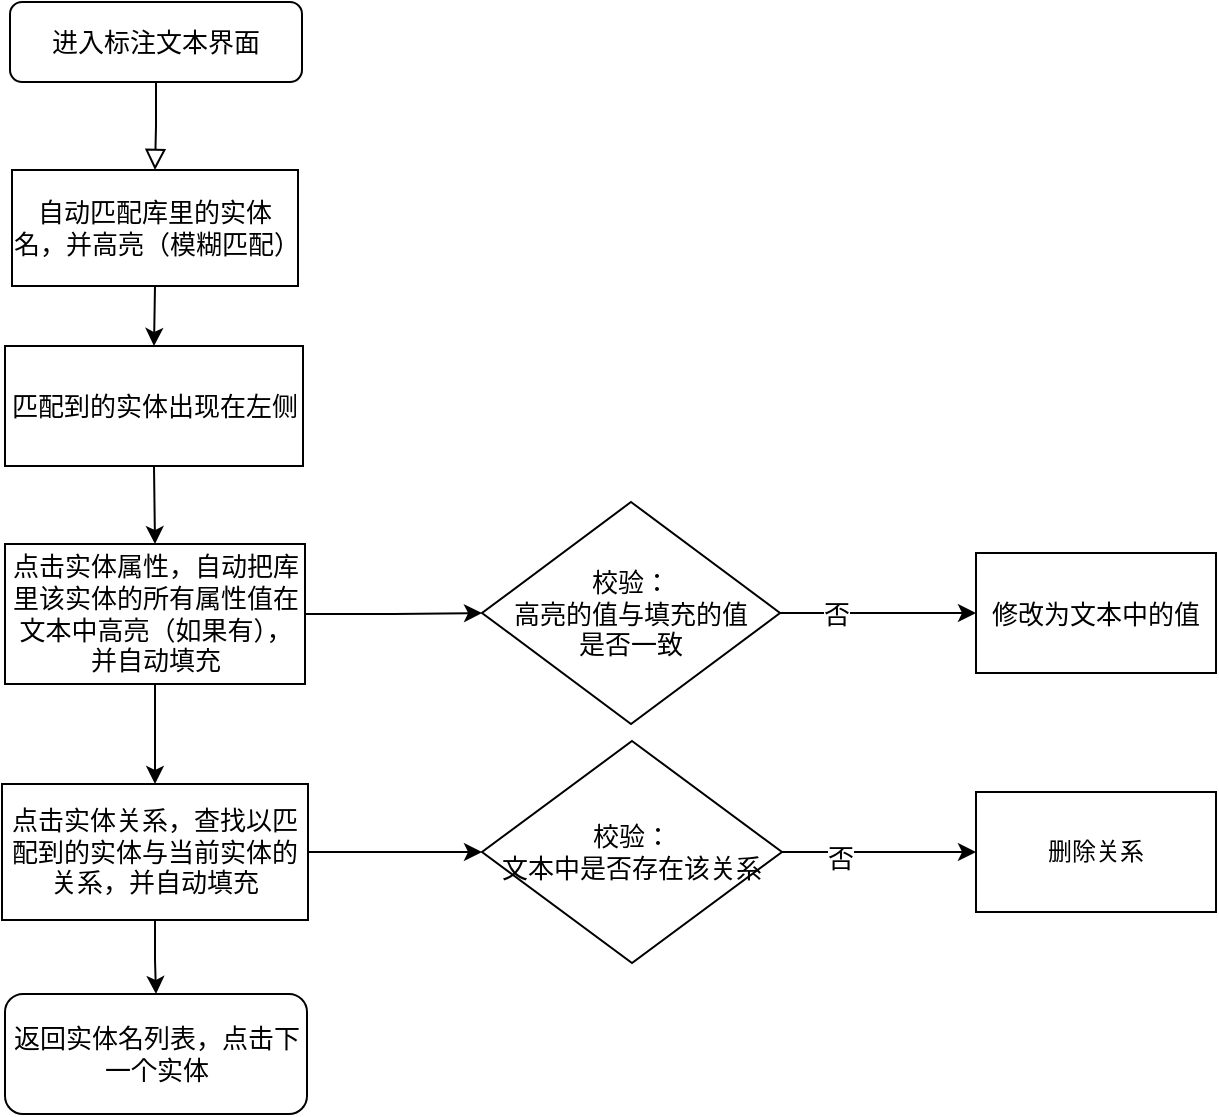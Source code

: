 <mxfile version="21.8.2" type="github">
  <diagram id="C5RBs43oDa-KdzZeNtuy" name="Page-1">
    <mxGraphModel dx="1562" dy="830" grid="0" gridSize="10" guides="1" tooltips="1" connect="1" arrows="1" fold="1" page="1" pageScale="1" pageWidth="827" pageHeight="1169" math="0" shadow="0">
      <root>
        <mxCell id="WIyWlLk6GJQsqaUBKTNV-0" />
        <mxCell id="WIyWlLk6GJQsqaUBKTNV-1" parent="WIyWlLk6GJQsqaUBKTNV-0" />
        <mxCell id="WIyWlLk6GJQsqaUBKTNV-2" value="" style="rounded=0;html=1;jettySize=auto;orthogonalLoop=1;fontSize=13;endArrow=block;endFill=0;endSize=8;strokeWidth=1;shadow=0;labelBackgroundColor=none;edgeStyle=orthogonalEdgeStyle;entryX=0.5;entryY=0;entryDx=0;entryDy=0;" parent="WIyWlLk6GJQsqaUBKTNV-1" source="WIyWlLk6GJQsqaUBKTNV-3" target="swVpQnuNvBOdap2Y2u9S-1" edge="1">
          <mxGeometry relative="1" as="geometry">
            <mxPoint x="148" y="238" as="targetPoint" />
          </mxGeometry>
        </mxCell>
        <mxCell id="WIyWlLk6GJQsqaUBKTNV-3" value="进入标注文本界面" style="rounded=1;whiteSpace=wrap;html=1;fontSize=13;glass=0;strokeWidth=1;shadow=0;" parent="WIyWlLk6GJQsqaUBKTNV-1" vertex="1">
          <mxGeometry x="76" y="135" width="146" height="40" as="geometry" />
        </mxCell>
        <mxCell id="swVpQnuNvBOdap2Y2u9S-3" style="edgeStyle=orthogonalEdgeStyle;rounded=0;orthogonalLoop=1;jettySize=auto;html=1;exitX=0.5;exitY=1;exitDx=0;exitDy=0;entryX=0.5;entryY=0;entryDx=0;entryDy=0;fontSize=13;" edge="1" parent="WIyWlLk6GJQsqaUBKTNV-1" source="swVpQnuNvBOdap2Y2u9S-1" target="swVpQnuNvBOdap2Y2u9S-2">
          <mxGeometry relative="1" as="geometry" />
        </mxCell>
        <mxCell id="swVpQnuNvBOdap2Y2u9S-1" value="自动匹配库里的实体名，并高亮（模糊匹配）" style="rounded=0;whiteSpace=wrap;html=1;fontSize=13;" vertex="1" parent="WIyWlLk6GJQsqaUBKTNV-1">
          <mxGeometry x="77" y="219" width="143" height="58" as="geometry" />
        </mxCell>
        <mxCell id="swVpQnuNvBOdap2Y2u9S-6" style="edgeStyle=orthogonalEdgeStyle;rounded=0;orthogonalLoop=1;jettySize=auto;html=1;exitX=0.5;exitY=1;exitDx=0;exitDy=0;entryX=0.5;entryY=0;entryDx=0;entryDy=0;fontSize=13;" edge="1" parent="WIyWlLk6GJQsqaUBKTNV-1" source="swVpQnuNvBOdap2Y2u9S-2" target="swVpQnuNvBOdap2Y2u9S-5">
          <mxGeometry relative="1" as="geometry" />
        </mxCell>
        <mxCell id="swVpQnuNvBOdap2Y2u9S-2" value="匹配到的实体出现在左侧" style="rounded=0;whiteSpace=wrap;html=1;fontSize=13;" vertex="1" parent="WIyWlLk6GJQsqaUBKTNV-1">
          <mxGeometry x="73.5" y="307" width="149" height="60" as="geometry" />
        </mxCell>
        <mxCell id="swVpQnuNvBOdap2Y2u9S-8" style="edgeStyle=orthogonalEdgeStyle;rounded=0;orthogonalLoop=1;jettySize=auto;html=1;exitX=0.5;exitY=1;exitDx=0;exitDy=0;entryX=0.5;entryY=0;entryDx=0;entryDy=0;fontSize=13;" edge="1" parent="WIyWlLk6GJQsqaUBKTNV-1" source="swVpQnuNvBOdap2Y2u9S-5" target="swVpQnuNvBOdap2Y2u9S-7">
          <mxGeometry relative="1" as="geometry" />
        </mxCell>
        <mxCell id="swVpQnuNvBOdap2Y2u9S-9" style="edgeStyle=orthogonalEdgeStyle;rounded=0;orthogonalLoop=1;jettySize=auto;html=1;exitX=1;exitY=0.5;exitDx=0;exitDy=0;entryX=0;entryY=0.5;entryDx=0;entryDy=0;fontSize=13;" edge="1" parent="WIyWlLk6GJQsqaUBKTNV-1" source="swVpQnuNvBOdap2Y2u9S-5" target="swVpQnuNvBOdap2Y2u9S-11">
          <mxGeometry relative="1" as="geometry">
            <mxPoint x="333" y="443" as="targetPoint" />
          </mxGeometry>
        </mxCell>
        <mxCell id="swVpQnuNvBOdap2Y2u9S-5" value="点击实体属性，自动把库里该实体的所有属性值在文本中高亮（如果有），并自动填充" style="rounded=0;whiteSpace=wrap;html=1;fontSize=13;" vertex="1" parent="WIyWlLk6GJQsqaUBKTNV-1">
          <mxGeometry x="73.5" y="406" width="150" height="70" as="geometry" />
        </mxCell>
        <mxCell id="swVpQnuNvBOdap2Y2u9S-13" style="edgeStyle=orthogonalEdgeStyle;rounded=0;orthogonalLoop=1;jettySize=auto;html=1;exitX=1;exitY=0.5;exitDx=0;exitDy=0;entryX=0;entryY=0.5;entryDx=0;entryDy=0;fontSize=13;" edge="1" parent="WIyWlLk6GJQsqaUBKTNV-1" source="swVpQnuNvBOdap2Y2u9S-7" target="swVpQnuNvBOdap2Y2u9S-12">
          <mxGeometry relative="1" as="geometry" />
        </mxCell>
        <mxCell id="swVpQnuNvBOdap2Y2u9S-15" style="edgeStyle=orthogonalEdgeStyle;rounded=0;orthogonalLoop=1;jettySize=auto;html=1;exitX=0.5;exitY=1;exitDx=0;exitDy=0;fontSize=13;" edge="1" parent="WIyWlLk6GJQsqaUBKTNV-1" source="swVpQnuNvBOdap2Y2u9S-7" target="swVpQnuNvBOdap2Y2u9S-14">
          <mxGeometry relative="1" as="geometry" />
        </mxCell>
        <mxCell id="swVpQnuNvBOdap2Y2u9S-7" value="点击实体关系，查找以匹配到的实体与当前实体的关系，并自动填充" style="rounded=0;whiteSpace=wrap;html=1;fontSize=13;" vertex="1" parent="WIyWlLk6GJQsqaUBKTNV-1">
          <mxGeometry x="72" y="526" width="153" height="68" as="geometry" />
        </mxCell>
        <mxCell id="swVpQnuNvBOdap2Y2u9S-16" style="edgeStyle=orthogonalEdgeStyle;rounded=0;orthogonalLoop=1;jettySize=auto;html=1;exitX=1;exitY=0.5;exitDx=0;exitDy=0;entryX=0;entryY=0.5;entryDx=0;entryDy=0;fontSize=13;" edge="1" parent="WIyWlLk6GJQsqaUBKTNV-1" source="swVpQnuNvBOdap2Y2u9S-11" target="swVpQnuNvBOdap2Y2u9S-17">
          <mxGeometry relative="1" as="geometry">
            <mxPoint x="501.0" y="440.5" as="targetPoint" />
          </mxGeometry>
        </mxCell>
        <mxCell id="swVpQnuNvBOdap2Y2u9S-19" value="&lt;font style=&quot;font-size: 13px;&quot;&gt;否&lt;/font&gt;" style="edgeLabel;html=1;align=center;verticalAlign=middle;resizable=0;points=[];fontSize=13;" vertex="1" connectable="0" parent="swVpQnuNvBOdap2Y2u9S-16">
          <mxGeometry x="-0.433" relative="1" as="geometry">
            <mxPoint as="offset" />
          </mxGeometry>
        </mxCell>
        <mxCell id="swVpQnuNvBOdap2Y2u9S-11" value="校验：&lt;br style=&quot;font-size: 13px;&quot;&gt;高亮的值与填充的值&lt;br style=&quot;font-size: 13px;&quot;&gt;是否一致" style="rhombus;whiteSpace=wrap;html=1;fontSize=13;" vertex="1" parent="WIyWlLk6GJQsqaUBKTNV-1">
          <mxGeometry x="312" y="385" width="149" height="111" as="geometry" />
        </mxCell>
        <mxCell id="swVpQnuNvBOdap2Y2u9S-18" style="edgeStyle=orthogonalEdgeStyle;rounded=0;orthogonalLoop=1;jettySize=auto;html=1;exitX=1;exitY=0.5;exitDx=0;exitDy=0;entryX=0;entryY=0.5;entryDx=0;entryDy=0;fontSize=13;" edge="1" parent="WIyWlLk6GJQsqaUBKTNV-1" source="swVpQnuNvBOdap2Y2u9S-12" target="swVpQnuNvBOdap2Y2u9S-21">
          <mxGeometry relative="1" as="geometry" />
        </mxCell>
        <mxCell id="swVpQnuNvBOdap2Y2u9S-20" value="&lt;font style=&quot;font-size: 13px;&quot;&gt;否&lt;/font&gt;" style="edgeLabel;html=1;align=center;verticalAlign=middle;resizable=0;points=[];fontSize=13;" vertex="1" connectable="0" parent="swVpQnuNvBOdap2Y2u9S-18">
          <mxGeometry x="-0.398" y="-3" relative="1" as="geometry">
            <mxPoint as="offset" />
          </mxGeometry>
        </mxCell>
        <mxCell id="swVpQnuNvBOdap2Y2u9S-12" value="校验：&lt;br style=&quot;font-size: 13px;&quot;&gt;文本中是否存在该关系" style="rhombus;whiteSpace=wrap;html=1;fontSize=13;" vertex="1" parent="WIyWlLk6GJQsqaUBKTNV-1">
          <mxGeometry x="312" y="504.5" width="150" height="111" as="geometry" />
        </mxCell>
        <mxCell id="swVpQnuNvBOdap2Y2u9S-14" value="返回实体名列表，点击下一个实体" style="rounded=1;whiteSpace=wrap;html=1;fontSize=13;" vertex="1" parent="WIyWlLk6GJQsqaUBKTNV-1">
          <mxGeometry x="73.5" y="631" width="151" height="60" as="geometry" />
        </mxCell>
        <mxCell id="swVpQnuNvBOdap2Y2u9S-17" value="修改为文本中的值" style="rounded=0;whiteSpace=wrap;html=1;fontSize=13;" vertex="1" parent="WIyWlLk6GJQsqaUBKTNV-1">
          <mxGeometry x="559" y="410.5" width="120" height="60" as="geometry" />
        </mxCell>
        <mxCell id="swVpQnuNvBOdap2Y2u9S-21" value="删除关系" style="rounded=0;whiteSpace=wrap;html=1;" vertex="1" parent="WIyWlLk6GJQsqaUBKTNV-1">
          <mxGeometry x="559" y="530" width="120" height="60" as="geometry" />
        </mxCell>
      </root>
    </mxGraphModel>
  </diagram>
</mxfile>
